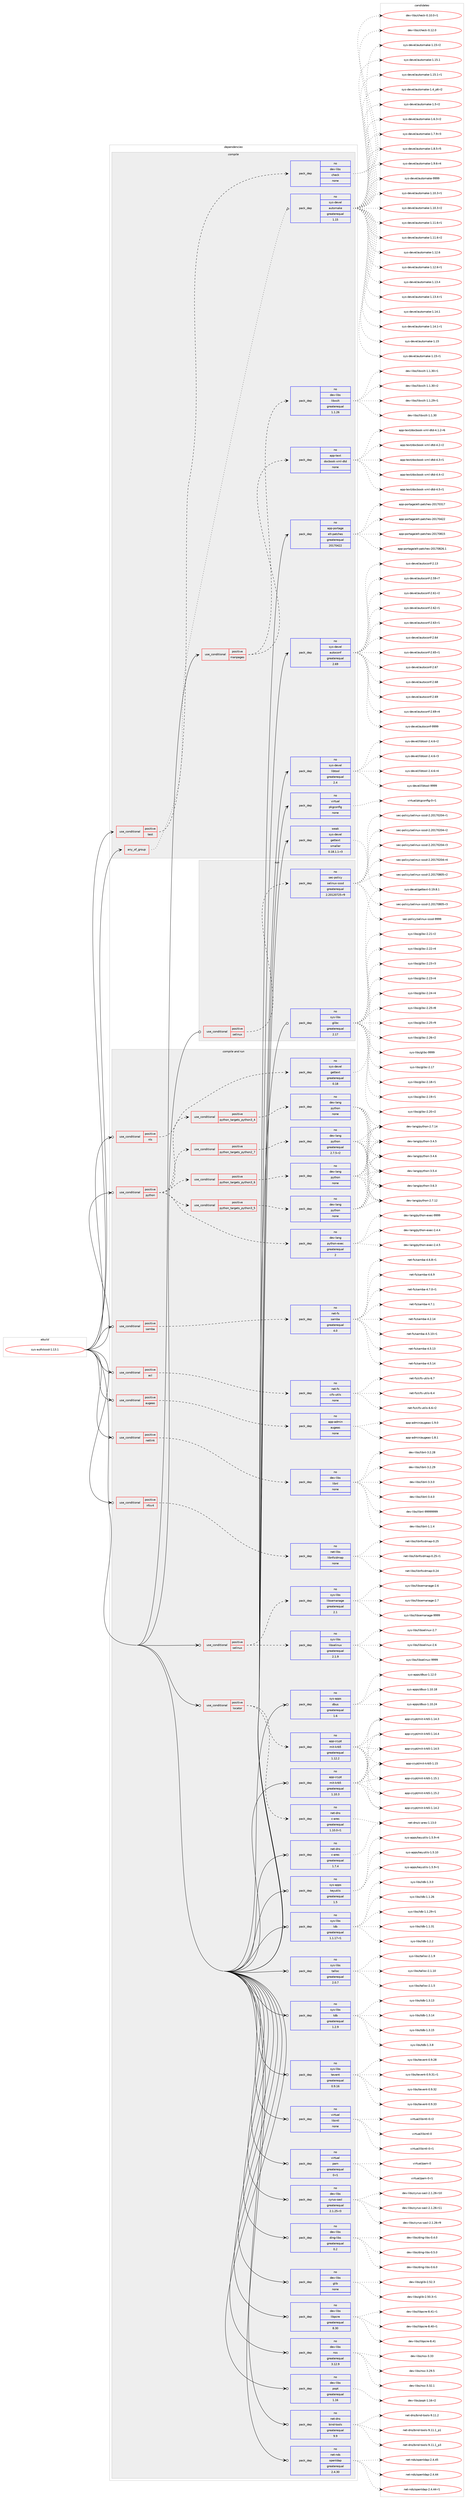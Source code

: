 digraph prolog {

# *************
# Graph options
# *************

newrank=true;
concentrate=true;
compound=true;
graph [rankdir=LR,fontname=Helvetica,fontsize=10,ranksep=1.5];#, ranksep=2.5, nodesep=0.2];
edge  [arrowhead=vee];
node  [fontname=Helvetica,fontsize=10];

# **********
# The ebuild
# **********

subgraph cluster_leftcol {
color=gray;
rank=same;
label=<<i>ebuild</i>>;
id [label="sys-auth/sssd-1.13.1", color=red, width=4, href="../sys-auth/sssd-1.13.1.svg"];
}

# ****************
# The dependencies
# ****************

subgraph cluster_midcol {
color=gray;
label=<<i>dependencies</i>>;
subgraph cluster_compile {
fillcolor="#eeeeee";
style=filled;
label=<<i>compile</i>>;
subgraph any8018 {
dependency475916 [label=<<TABLE BORDER="0" CELLBORDER="1" CELLSPACING="0" CELLPADDING="4"><TR><TD CELLPADDING="10">any_of_group</TD></TR></TABLE>>, shape=none, color=red];subgraph pack353010 {
dependency475917 [label=<<TABLE BORDER="0" CELLBORDER="1" CELLSPACING="0" CELLPADDING="4" WIDTH="220"><TR><TD ROWSPAN="6" CELLPADDING="30">pack_dep</TD></TR><TR><TD WIDTH="110">no</TD></TR><TR><TD>sys-devel</TD></TR><TR><TD>automake</TD></TR><TR><TD>greaterequal</TD></TR><TR><TD>1.15</TD></TR></TABLE>>, shape=none, color=blue];
}
dependency475916:e -> dependency475917:w [weight=20,style="dotted",arrowhead="oinv"];
}
id:e -> dependency475916:w [weight=20,style="solid",arrowhead="vee"];
subgraph cond114613 {
dependency475918 [label=<<TABLE BORDER="0" CELLBORDER="1" CELLSPACING="0" CELLPADDING="4"><TR><TD ROWSPAN="3" CELLPADDING="10">use_conditional</TD></TR><TR><TD>positive</TD></TR><TR><TD>manpages</TD></TR></TABLE>>, shape=none, color=red];
subgraph pack353011 {
dependency475919 [label=<<TABLE BORDER="0" CELLBORDER="1" CELLSPACING="0" CELLPADDING="4" WIDTH="220"><TR><TD ROWSPAN="6" CELLPADDING="30">pack_dep</TD></TR><TR><TD WIDTH="110">no</TD></TR><TR><TD>dev-libs</TD></TR><TR><TD>libxslt</TD></TR><TR><TD>greaterequal</TD></TR><TR><TD>1.1.26</TD></TR></TABLE>>, shape=none, color=blue];
}
dependency475918:e -> dependency475919:w [weight=20,style="dashed",arrowhead="vee"];
subgraph pack353012 {
dependency475920 [label=<<TABLE BORDER="0" CELLBORDER="1" CELLSPACING="0" CELLPADDING="4" WIDTH="220"><TR><TD ROWSPAN="6" CELLPADDING="30">pack_dep</TD></TR><TR><TD WIDTH="110">no</TD></TR><TR><TD>app-text</TD></TR><TR><TD>docbook-xml-dtd</TD></TR><TR><TD>none</TD></TR><TR><TD></TD></TR></TABLE>>, shape=none, color=blue];
}
dependency475918:e -> dependency475920:w [weight=20,style="dashed",arrowhead="vee"];
}
id:e -> dependency475918:w [weight=20,style="solid",arrowhead="vee"];
subgraph cond114614 {
dependency475921 [label=<<TABLE BORDER="0" CELLBORDER="1" CELLSPACING="0" CELLPADDING="4"><TR><TD ROWSPAN="3" CELLPADDING="10">use_conditional</TD></TR><TR><TD>positive</TD></TR><TR><TD>test</TD></TR></TABLE>>, shape=none, color=red];
subgraph pack353013 {
dependency475922 [label=<<TABLE BORDER="0" CELLBORDER="1" CELLSPACING="0" CELLPADDING="4" WIDTH="220"><TR><TD ROWSPAN="6" CELLPADDING="30">pack_dep</TD></TR><TR><TD WIDTH="110">no</TD></TR><TR><TD>dev-libs</TD></TR><TR><TD>check</TD></TR><TR><TD>none</TD></TR><TR><TD></TD></TR></TABLE>>, shape=none, color=blue];
}
dependency475921:e -> dependency475922:w [weight=20,style="dashed",arrowhead="vee"];
}
id:e -> dependency475921:w [weight=20,style="solid",arrowhead="vee"];
subgraph pack353014 {
dependency475923 [label=<<TABLE BORDER="0" CELLBORDER="1" CELLSPACING="0" CELLPADDING="4" WIDTH="220"><TR><TD ROWSPAN="6" CELLPADDING="30">pack_dep</TD></TR><TR><TD WIDTH="110">no</TD></TR><TR><TD>app-portage</TD></TR><TR><TD>elt-patches</TD></TR><TR><TD>greaterequal</TD></TR><TR><TD>20170422</TD></TR></TABLE>>, shape=none, color=blue];
}
id:e -> dependency475923:w [weight=20,style="solid",arrowhead="vee"];
subgraph pack353015 {
dependency475924 [label=<<TABLE BORDER="0" CELLBORDER="1" CELLSPACING="0" CELLPADDING="4" WIDTH="220"><TR><TD ROWSPAN="6" CELLPADDING="30">pack_dep</TD></TR><TR><TD WIDTH="110">no</TD></TR><TR><TD>sys-devel</TD></TR><TR><TD>autoconf</TD></TR><TR><TD>greaterequal</TD></TR><TR><TD>2.69</TD></TR></TABLE>>, shape=none, color=blue];
}
id:e -> dependency475924:w [weight=20,style="solid",arrowhead="vee"];
subgraph pack353016 {
dependency475925 [label=<<TABLE BORDER="0" CELLBORDER="1" CELLSPACING="0" CELLPADDING="4" WIDTH="220"><TR><TD ROWSPAN="6" CELLPADDING="30">pack_dep</TD></TR><TR><TD WIDTH="110">no</TD></TR><TR><TD>sys-devel</TD></TR><TR><TD>libtool</TD></TR><TR><TD>greaterequal</TD></TR><TR><TD>2.4</TD></TR></TABLE>>, shape=none, color=blue];
}
id:e -> dependency475925:w [weight=20,style="solid",arrowhead="vee"];
subgraph pack353017 {
dependency475926 [label=<<TABLE BORDER="0" CELLBORDER="1" CELLSPACING="0" CELLPADDING="4" WIDTH="220"><TR><TD ROWSPAN="6" CELLPADDING="30">pack_dep</TD></TR><TR><TD WIDTH="110">no</TD></TR><TR><TD>virtual</TD></TR><TR><TD>pkgconfig</TD></TR><TR><TD>none</TD></TR><TR><TD></TD></TR></TABLE>>, shape=none, color=blue];
}
id:e -> dependency475926:w [weight=20,style="solid",arrowhead="vee"];
subgraph pack353018 {
dependency475927 [label=<<TABLE BORDER="0" CELLBORDER="1" CELLSPACING="0" CELLPADDING="4" WIDTH="220"><TR><TD ROWSPAN="6" CELLPADDING="30">pack_dep</TD></TR><TR><TD WIDTH="110">weak</TD></TR><TR><TD>sys-devel</TD></TR><TR><TD>gettext</TD></TR><TR><TD>smaller</TD></TR><TR><TD>0.18.1.1-r3</TD></TR></TABLE>>, shape=none, color=blue];
}
id:e -> dependency475927:w [weight=20,style="solid",arrowhead="vee"];
}
subgraph cluster_compileandrun {
fillcolor="#eeeeee";
style=filled;
label=<<i>compile and run</i>>;
subgraph cond114615 {
dependency475928 [label=<<TABLE BORDER="0" CELLBORDER="1" CELLSPACING="0" CELLPADDING="4"><TR><TD ROWSPAN="3" CELLPADDING="10">use_conditional</TD></TR><TR><TD>positive</TD></TR><TR><TD>acl</TD></TR></TABLE>>, shape=none, color=red];
subgraph pack353019 {
dependency475929 [label=<<TABLE BORDER="0" CELLBORDER="1" CELLSPACING="0" CELLPADDING="4" WIDTH="220"><TR><TD ROWSPAN="6" CELLPADDING="30">pack_dep</TD></TR><TR><TD WIDTH="110">no</TD></TR><TR><TD>net-fs</TD></TR><TR><TD>cifs-utils</TD></TR><TR><TD>none</TD></TR><TR><TD></TD></TR></TABLE>>, shape=none, color=blue];
}
dependency475928:e -> dependency475929:w [weight=20,style="dashed",arrowhead="vee"];
}
id:e -> dependency475928:w [weight=20,style="solid",arrowhead="odotvee"];
subgraph cond114616 {
dependency475930 [label=<<TABLE BORDER="0" CELLBORDER="1" CELLSPACING="0" CELLPADDING="4"><TR><TD ROWSPAN="3" CELLPADDING="10">use_conditional</TD></TR><TR><TD>positive</TD></TR><TR><TD>augeas</TD></TR></TABLE>>, shape=none, color=red];
subgraph pack353020 {
dependency475931 [label=<<TABLE BORDER="0" CELLBORDER="1" CELLSPACING="0" CELLPADDING="4" WIDTH="220"><TR><TD ROWSPAN="6" CELLPADDING="30">pack_dep</TD></TR><TR><TD WIDTH="110">no</TD></TR><TR><TD>app-admin</TD></TR><TR><TD>augeas</TD></TR><TR><TD>none</TD></TR><TR><TD></TD></TR></TABLE>>, shape=none, color=blue];
}
dependency475930:e -> dependency475931:w [weight=20,style="dashed",arrowhead="vee"];
}
id:e -> dependency475930:w [weight=20,style="solid",arrowhead="odotvee"];
subgraph cond114617 {
dependency475932 [label=<<TABLE BORDER="0" CELLBORDER="1" CELLSPACING="0" CELLPADDING="4"><TR><TD ROWSPAN="3" CELLPADDING="10">use_conditional</TD></TR><TR><TD>positive</TD></TR><TR><TD>locator</TD></TR></TABLE>>, shape=none, color=red];
subgraph pack353021 {
dependency475933 [label=<<TABLE BORDER="0" CELLBORDER="1" CELLSPACING="0" CELLPADDING="4" WIDTH="220"><TR><TD ROWSPAN="6" CELLPADDING="30">pack_dep</TD></TR><TR><TD WIDTH="110">no</TD></TR><TR><TD>app-crypt</TD></TR><TR><TD>mit-krb5</TD></TR><TR><TD>greaterequal</TD></TR><TR><TD>1.12.2</TD></TR></TABLE>>, shape=none, color=blue];
}
dependency475932:e -> dependency475933:w [weight=20,style="dashed",arrowhead="vee"];
subgraph pack353022 {
dependency475934 [label=<<TABLE BORDER="0" CELLBORDER="1" CELLSPACING="0" CELLPADDING="4" WIDTH="220"><TR><TD ROWSPAN="6" CELLPADDING="30">pack_dep</TD></TR><TR><TD WIDTH="110">no</TD></TR><TR><TD>net-dns</TD></TR><TR><TD>c-ares</TD></TR><TR><TD>greaterequal</TD></TR><TR><TD>1.10.0-r1</TD></TR></TABLE>>, shape=none, color=blue];
}
dependency475932:e -> dependency475934:w [weight=20,style="dashed",arrowhead="vee"];
}
id:e -> dependency475932:w [weight=20,style="solid",arrowhead="odotvee"];
subgraph cond114618 {
dependency475935 [label=<<TABLE BORDER="0" CELLBORDER="1" CELLSPACING="0" CELLPADDING="4"><TR><TD ROWSPAN="3" CELLPADDING="10">use_conditional</TD></TR><TR><TD>positive</TD></TR><TR><TD>netlink</TD></TR></TABLE>>, shape=none, color=red];
subgraph pack353023 {
dependency475936 [label=<<TABLE BORDER="0" CELLBORDER="1" CELLSPACING="0" CELLPADDING="4" WIDTH="220"><TR><TD ROWSPAN="6" CELLPADDING="30">pack_dep</TD></TR><TR><TD WIDTH="110">no</TD></TR><TR><TD>dev-libs</TD></TR><TR><TD>libnl</TD></TR><TR><TD>none</TD></TR><TR><TD></TD></TR></TABLE>>, shape=none, color=blue];
}
dependency475935:e -> dependency475936:w [weight=20,style="dashed",arrowhead="vee"];
}
id:e -> dependency475935:w [weight=20,style="solid",arrowhead="odotvee"];
subgraph cond114619 {
dependency475937 [label=<<TABLE BORDER="0" CELLBORDER="1" CELLSPACING="0" CELLPADDING="4"><TR><TD ROWSPAN="3" CELLPADDING="10">use_conditional</TD></TR><TR><TD>positive</TD></TR><TR><TD>nfsv4</TD></TR></TABLE>>, shape=none, color=red];
subgraph pack353024 {
dependency475938 [label=<<TABLE BORDER="0" CELLBORDER="1" CELLSPACING="0" CELLPADDING="4" WIDTH="220"><TR><TD ROWSPAN="6" CELLPADDING="30">pack_dep</TD></TR><TR><TD WIDTH="110">no</TD></TR><TR><TD>net-libs</TD></TR><TR><TD>libnfsidmap</TD></TR><TR><TD>none</TD></TR><TR><TD></TD></TR></TABLE>>, shape=none, color=blue];
}
dependency475937:e -> dependency475938:w [weight=20,style="dashed",arrowhead="vee"];
}
id:e -> dependency475937:w [weight=20,style="solid",arrowhead="odotvee"];
subgraph cond114620 {
dependency475939 [label=<<TABLE BORDER="0" CELLBORDER="1" CELLSPACING="0" CELLPADDING="4"><TR><TD ROWSPAN="3" CELLPADDING="10">use_conditional</TD></TR><TR><TD>positive</TD></TR><TR><TD>nls</TD></TR></TABLE>>, shape=none, color=red];
subgraph pack353025 {
dependency475940 [label=<<TABLE BORDER="0" CELLBORDER="1" CELLSPACING="0" CELLPADDING="4" WIDTH="220"><TR><TD ROWSPAN="6" CELLPADDING="30">pack_dep</TD></TR><TR><TD WIDTH="110">no</TD></TR><TR><TD>sys-devel</TD></TR><TR><TD>gettext</TD></TR><TR><TD>greaterequal</TD></TR><TR><TD>0.18</TD></TR></TABLE>>, shape=none, color=blue];
}
dependency475939:e -> dependency475940:w [weight=20,style="dashed",arrowhead="vee"];
}
id:e -> dependency475939:w [weight=20,style="solid",arrowhead="odotvee"];
subgraph cond114621 {
dependency475941 [label=<<TABLE BORDER="0" CELLBORDER="1" CELLSPACING="0" CELLPADDING="4"><TR><TD ROWSPAN="3" CELLPADDING="10">use_conditional</TD></TR><TR><TD>positive</TD></TR><TR><TD>python</TD></TR></TABLE>>, shape=none, color=red];
subgraph cond114622 {
dependency475942 [label=<<TABLE BORDER="0" CELLBORDER="1" CELLSPACING="0" CELLPADDING="4"><TR><TD ROWSPAN="3" CELLPADDING="10">use_conditional</TD></TR><TR><TD>positive</TD></TR><TR><TD>python_targets_python2_7</TD></TR></TABLE>>, shape=none, color=red];
subgraph pack353026 {
dependency475943 [label=<<TABLE BORDER="0" CELLBORDER="1" CELLSPACING="0" CELLPADDING="4" WIDTH="220"><TR><TD ROWSPAN="6" CELLPADDING="30">pack_dep</TD></TR><TR><TD WIDTH="110">no</TD></TR><TR><TD>dev-lang</TD></TR><TR><TD>python</TD></TR><TR><TD>greaterequal</TD></TR><TR><TD>2.7.5-r2</TD></TR></TABLE>>, shape=none, color=blue];
}
dependency475942:e -> dependency475943:w [weight=20,style="dashed",arrowhead="vee"];
}
dependency475941:e -> dependency475942:w [weight=20,style="dashed",arrowhead="vee"];
subgraph cond114623 {
dependency475944 [label=<<TABLE BORDER="0" CELLBORDER="1" CELLSPACING="0" CELLPADDING="4"><TR><TD ROWSPAN="3" CELLPADDING="10">use_conditional</TD></TR><TR><TD>positive</TD></TR><TR><TD>python_targets_python3_4</TD></TR></TABLE>>, shape=none, color=red];
subgraph pack353027 {
dependency475945 [label=<<TABLE BORDER="0" CELLBORDER="1" CELLSPACING="0" CELLPADDING="4" WIDTH="220"><TR><TD ROWSPAN="6" CELLPADDING="30">pack_dep</TD></TR><TR><TD WIDTH="110">no</TD></TR><TR><TD>dev-lang</TD></TR><TR><TD>python</TD></TR><TR><TD>none</TD></TR><TR><TD></TD></TR></TABLE>>, shape=none, color=blue];
}
dependency475944:e -> dependency475945:w [weight=20,style="dashed",arrowhead="vee"];
}
dependency475941:e -> dependency475944:w [weight=20,style="dashed",arrowhead="vee"];
subgraph cond114624 {
dependency475946 [label=<<TABLE BORDER="0" CELLBORDER="1" CELLSPACING="0" CELLPADDING="4"><TR><TD ROWSPAN="3" CELLPADDING="10">use_conditional</TD></TR><TR><TD>positive</TD></TR><TR><TD>python_targets_python3_5</TD></TR></TABLE>>, shape=none, color=red];
subgraph pack353028 {
dependency475947 [label=<<TABLE BORDER="0" CELLBORDER="1" CELLSPACING="0" CELLPADDING="4" WIDTH="220"><TR><TD ROWSPAN="6" CELLPADDING="30">pack_dep</TD></TR><TR><TD WIDTH="110">no</TD></TR><TR><TD>dev-lang</TD></TR><TR><TD>python</TD></TR><TR><TD>none</TD></TR><TR><TD></TD></TR></TABLE>>, shape=none, color=blue];
}
dependency475946:e -> dependency475947:w [weight=20,style="dashed",arrowhead="vee"];
}
dependency475941:e -> dependency475946:w [weight=20,style="dashed",arrowhead="vee"];
subgraph cond114625 {
dependency475948 [label=<<TABLE BORDER="0" CELLBORDER="1" CELLSPACING="0" CELLPADDING="4"><TR><TD ROWSPAN="3" CELLPADDING="10">use_conditional</TD></TR><TR><TD>positive</TD></TR><TR><TD>python_targets_python3_6</TD></TR></TABLE>>, shape=none, color=red];
subgraph pack353029 {
dependency475949 [label=<<TABLE BORDER="0" CELLBORDER="1" CELLSPACING="0" CELLPADDING="4" WIDTH="220"><TR><TD ROWSPAN="6" CELLPADDING="30">pack_dep</TD></TR><TR><TD WIDTH="110">no</TD></TR><TR><TD>dev-lang</TD></TR><TR><TD>python</TD></TR><TR><TD>none</TD></TR><TR><TD></TD></TR></TABLE>>, shape=none, color=blue];
}
dependency475948:e -> dependency475949:w [weight=20,style="dashed",arrowhead="vee"];
}
dependency475941:e -> dependency475948:w [weight=20,style="dashed",arrowhead="vee"];
subgraph pack353030 {
dependency475950 [label=<<TABLE BORDER="0" CELLBORDER="1" CELLSPACING="0" CELLPADDING="4" WIDTH="220"><TR><TD ROWSPAN="6" CELLPADDING="30">pack_dep</TD></TR><TR><TD WIDTH="110">no</TD></TR><TR><TD>dev-lang</TD></TR><TR><TD>python-exec</TD></TR><TR><TD>greaterequal</TD></TR><TR><TD>2</TD></TR></TABLE>>, shape=none, color=blue];
}
dependency475941:e -> dependency475950:w [weight=20,style="dashed",arrowhead="vee"];
}
id:e -> dependency475941:w [weight=20,style="solid",arrowhead="odotvee"];
subgraph cond114626 {
dependency475951 [label=<<TABLE BORDER="0" CELLBORDER="1" CELLSPACING="0" CELLPADDING="4"><TR><TD ROWSPAN="3" CELLPADDING="10">use_conditional</TD></TR><TR><TD>positive</TD></TR><TR><TD>samba</TD></TR></TABLE>>, shape=none, color=red];
subgraph pack353031 {
dependency475952 [label=<<TABLE BORDER="0" CELLBORDER="1" CELLSPACING="0" CELLPADDING="4" WIDTH="220"><TR><TD ROWSPAN="6" CELLPADDING="30">pack_dep</TD></TR><TR><TD WIDTH="110">no</TD></TR><TR><TD>net-fs</TD></TR><TR><TD>samba</TD></TR><TR><TD>greaterequal</TD></TR><TR><TD>4.0</TD></TR></TABLE>>, shape=none, color=blue];
}
dependency475951:e -> dependency475952:w [weight=20,style="dashed",arrowhead="vee"];
}
id:e -> dependency475951:w [weight=20,style="solid",arrowhead="odotvee"];
subgraph cond114627 {
dependency475953 [label=<<TABLE BORDER="0" CELLBORDER="1" CELLSPACING="0" CELLPADDING="4"><TR><TD ROWSPAN="3" CELLPADDING="10">use_conditional</TD></TR><TR><TD>positive</TD></TR><TR><TD>selinux</TD></TR></TABLE>>, shape=none, color=red];
subgraph pack353032 {
dependency475954 [label=<<TABLE BORDER="0" CELLBORDER="1" CELLSPACING="0" CELLPADDING="4" WIDTH="220"><TR><TD ROWSPAN="6" CELLPADDING="30">pack_dep</TD></TR><TR><TD WIDTH="110">no</TD></TR><TR><TD>sys-libs</TD></TR><TR><TD>libselinux</TD></TR><TR><TD>greaterequal</TD></TR><TR><TD>2.1.9</TD></TR></TABLE>>, shape=none, color=blue];
}
dependency475953:e -> dependency475954:w [weight=20,style="dashed",arrowhead="vee"];
subgraph pack353033 {
dependency475955 [label=<<TABLE BORDER="0" CELLBORDER="1" CELLSPACING="0" CELLPADDING="4" WIDTH="220"><TR><TD ROWSPAN="6" CELLPADDING="30">pack_dep</TD></TR><TR><TD WIDTH="110">no</TD></TR><TR><TD>sys-libs</TD></TR><TR><TD>libsemanage</TD></TR><TR><TD>greaterequal</TD></TR><TR><TD>2.1</TD></TR></TABLE>>, shape=none, color=blue];
}
dependency475953:e -> dependency475955:w [weight=20,style="dashed",arrowhead="vee"];
}
id:e -> dependency475953:w [weight=20,style="solid",arrowhead="odotvee"];
subgraph pack353034 {
dependency475956 [label=<<TABLE BORDER="0" CELLBORDER="1" CELLSPACING="0" CELLPADDING="4" WIDTH="220"><TR><TD ROWSPAN="6" CELLPADDING="30">pack_dep</TD></TR><TR><TD WIDTH="110">no</TD></TR><TR><TD>app-crypt</TD></TR><TR><TD>mit-krb5</TD></TR><TR><TD>greaterequal</TD></TR><TR><TD>1.10.3</TD></TR></TABLE>>, shape=none, color=blue];
}
id:e -> dependency475956:w [weight=20,style="solid",arrowhead="odotvee"];
subgraph pack353035 {
dependency475957 [label=<<TABLE BORDER="0" CELLBORDER="1" CELLSPACING="0" CELLPADDING="4" WIDTH="220"><TR><TD ROWSPAN="6" CELLPADDING="30">pack_dep</TD></TR><TR><TD WIDTH="110">no</TD></TR><TR><TD>dev-libs</TD></TR><TR><TD>cyrus-sasl</TD></TR><TR><TD>greaterequal</TD></TR><TR><TD>2.1.25-r3</TD></TR></TABLE>>, shape=none, color=blue];
}
id:e -> dependency475957:w [weight=20,style="solid",arrowhead="odotvee"];
subgraph pack353036 {
dependency475958 [label=<<TABLE BORDER="0" CELLBORDER="1" CELLSPACING="0" CELLPADDING="4" WIDTH="220"><TR><TD ROWSPAN="6" CELLPADDING="30">pack_dep</TD></TR><TR><TD WIDTH="110">no</TD></TR><TR><TD>dev-libs</TD></TR><TR><TD>ding-libs</TD></TR><TR><TD>greaterequal</TD></TR><TR><TD>0.2</TD></TR></TABLE>>, shape=none, color=blue];
}
id:e -> dependency475958:w [weight=20,style="solid",arrowhead="odotvee"];
subgraph pack353037 {
dependency475959 [label=<<TABLE BORDER="0" CELLBORDER="1" CELLSPACING="0" CELLPADDING="4" WIDTH="220"><TR><TD ROWSPAN="6" CELLPADDING="30">pack_dep</TD></TR><TR><TD WIDTH="110">no</TD></TR><TR><TD>dev-libs</TD></TR><TR><TD>glib</TD></TR><TR><TD>none</TD></TR><TR><TD></TD></TR></TABLE>>, shape=none, color=blue];
}
id:e -> dependency475959:w [weight=20,style="solid",arrowhead="odotvee"];
subgraph pack353038 {
dependency475960 [label=<<TABLE BORDER="0" CELLBORDER="1" CELLSPACING="0" CELLPADDING="4" WIDTH="220"><TR><TD ROWSPAN="6" CELLPADDING="30">pack_dep</TD></TR><TR><TD WIDTH="110">no</TD></TR><TR><TD>dev-libs</TD></TR><TR><TD>libpcre</TD></TR><TR><TD>greaterequal</TD></TR><TR><TD>8.30</TD></TR></TABLE>>, shape=none, color=blue];
}
id:e -> dependency475960:w [weight=20,style="solid",arrowhead="odotvee"];
subgraph pack353039 {
dependency475961 [label=<<TABLE BORDER="0" CELLBORDER="1" CELLSPACING="0" CELLPADDING="4" WIDTH="220"><TR><TD ROWSPAN="6" CELLPADDING="30">pack_dep</TD></TR><TR><TD WIDTH="110">no</TD></TR><TR><TD>dev-libs</TD></TR><TR><TD>nss</TD></TR><TR><TD>greaterequal</TD></TR><TR><TD>3.12.9</TD></TR></TABLE>>, shape=none, color=blue];
}
id:e -> dependency475961:w [weight=20,style="solid",arrowhead="odotvee"];
subgraph pack353040 {
dependency475962 [label=<<TABLE BORDER="0" CELLBORDER="1" CELLSPACING="0" CELLPADDING="4" WIDTH="220"><TR><TD ROWSPAN="6" CELLPADDING="30">pack_dep</TD></TR><TR><TD WIDTH="110">no</TD></TR><TR><TD>dev-libs</TD></TR><TR><TD>popt</TD></TR><TR><TD>greaterequal</TD></TR><TR><TD>1.16</TD></TR></TABLE>>, shape=none, color=blue];
}
id:e -> dependency475962:w [weight=20,style="solid",arrowhead="odotvee"];
subgraph pack353041 {
dependency475963 [label=<<TABLE BORDER="0" CELLBORDER="1" CELLSPACING="0" CELLPADDING="4" WIDTH="220"><TR><TD ROWSPAN="6" CELLPADDING="30">pack_dep</TD></TR><TR><TD WIDTH="110">no</TD></TR><TR><TD>net-dns</TD></TR><TR><TD>bind-tools</TD></TR><TR><TD>greaterequal</TD></TR><TR><TD>9.9</TD></TR></TABLE>>, shape=none, color=blue];
}
id:e -> dependency475963:w [weight=20,style="solid",arrowhead="odotvee"];
subgraph pack353042 {
dependency475964 [label=<<TABLE BORDER="0" CELLBORDER="1" CELLSPACING="0" CELLPADDING="4" WIDTH="220"><TR><TD ROWSPAN="6" CELLPADDING="30">pack_dep</TD></TR><TR><TD WIDTH="110">no</TD></TR><TR><TD>net-dns</TD></TR><TR><TD>c-ares</TD></TR><TR><TD>greaterequal</TD></TR><TR><TD>1.7.4</TD></TR></TABLE>>, shape=none, color=blue];
}
id:e -> dependency475964:w [weight=20,style="solid",arrowhead="odotvee"];
subgraph pack353043 {
dependency475965 [label=<<TABLE BORDER="0" CELLBORDER="1" CELLSPACING="0" CELLPADDING="4" WIDTH="220"><TR><TD ROWSPAN="6" CELLPADDING="30">pack_dep</TD></TR><TR><TD WIDTH="110">no</TD></TR><TR><TD>net-nds</TD></TR><TR><TD>openldap</TD></TR><TR><TD>greaterequal</TD></TR><TR><TD>2.4.30</TD></TR></TABLE>>, shape=none, color=blue];
}
id:e -> dependency475965:w [weight=20,style="solid",arrowhead="odotvee"];
subgraph pack353044 {
dependency475966 [label=<<TABLE BORDER="0" CELLBORDER="1" CELLSPACING="0" CELLPADDING="4" WIDTH="220"><TR><TD ROWSPAN="6" CELLPADDING="30">pack_dep</TD></TR><TR><TD WIDTH="110">no</TD></TR><TR><TD>sys-apps</TD></TR><TR><TD>dbus</TD></TR><TR><TD>greaterequal</TD></TR><TR><TD>1.6</TD></TR></TABLE>>, shape=none, color=blue];
}
id:e -> dependency475966:w [weight=20,style="solid",arrowhead="odotvee"];
subgraph pack353045 {
dependency475967 [label=<<TABLE BORDER="0" CELLBORDER="1" CELLSPACING="0" CELLPADDING="4" WIDTH="220"><TR><TD ROWSPAN="6" CELLPADDING="30">pack_dep</TD></TR><TR><TD WIDTH="110">no</TD></TR><TR><TD>sys-apps</TD></TR><TR><TD>keyutils</TD></TR><TR><TD>greaterequal</TD></TR><TR><TD>1.5</TD></TR></TABLE>>, shape=none, color=blue];
}
id:e -> dependency475967:w [weight=20,style="solid",arrowhead="odotvee"];
subgraph pack353046 {
dependency475968 [label=<<TABLE BORDER="0" CELLBORDER="1" CELLSPACING="0" CELLPADDING="4" WIDTH="220"><TR><TD ROWSPAN="6" CELLPADDING="30">pack_dep</TD></TR><TR><TD WIDTH="110">no</TD></TR><TR><TD>sys-libs</TD></TR><TR><TD>ldb</TD></TR><TR><TD>greaterequal</TD></TR><TR><TD>1.1.17-r1</TD></TR></TABLE>>, shape=none, color=blue];
}
id:e -> dependency475968:w [weight=20,style="solid",arrowhead="odotvee"];
subgraph pack353047 {
dependency475969 [label=<<TABLE BORDER="0" CELLBORDER="1" CELLSPACING="0" CELLPADDING="4" WIDTH="220"><TR><TD ROWSPAN="6" CELLPADDING="30">pack_dep</TD></TR><TR><TD WIDTH="110">no</TD></TR><TR><TD>sys-libs</TD></TR><TR><TD>talloc</TD></TR><TR><TD>greaterequal</TD></TR><TR><TD>2.0.7</TD></TR></TABLE>>, shape=none, color=blue];
}
id:e -> dependency475969:w [weight=20,style="solid",arrowhead="odotvee"];
subgraph pack353048 {
dependency475970 [label=<<TABLE BORDER="0" CELLBORDER="1" CELLSPACING="0" CELLPADDING="4" WIDTH="220"><TR><TD ROWSPAN="6" CELLPADDING="30">pack_dep</TD></TR><TR><TD WIDTH="110">no</TD></TR><TR><TD>sys-libs</TD></TR><TR><TD>tdb</TD></TR><TR><TD>greaterequal</TD></TR><TR><TD>1.2.9</TD></TR></TABLE>>, shape=none, color=blue];
}
id:e -> dependency475970:w [weight=20,style="solid",arrowhead="odotvee"];
subgraph pack353049 {
dependency475971 [label=<<TABLE BORDER="0" CELLBORDER="1" CELLSPACING="0" CELLPADDING="4" WIDTH="220"><TR><TD ROWSPAN="6" CELLPADDING="30">pack_dep</TD></TR><TR><TD WIDTH="110">no</TD></TR><TR><TD>sys-libs</TD></TR><TR><TD>tevent</TD></TR><TR><TD>greaterequal</TD></TR><TR><TD>0.9.16</TD></TR></TABLE>>, shape=none, color=blue];
}
id:e -> dependency475971:w [weight=20,style="solid",arrowhead="odotvee"];
subgraph pack353050 {
dependency475972 [label=<<TABLE BORDER="0" CELLBORDER="1" CELLSPACING="0" CELLPADDING="4" WIDTH="220"><TR><TD ROWSPAN="6" CELLPADDING="30">pack_dep</TD></TR><TR><TD WIDTH="110">no</TD></TR><TR><TD>virtual</TD></TR><TR><TD>libintl</TD></TR><TR><TD>none</TD></TR><TR><TD></TD></TR></TABLE>>, shape=none, color=blue];
}
id:e -> dependency475972:w [weight=20,style="solid",arrowhead="odotvee"];
subgraph pack353051 {
dependency475973 [label=<<TABLE BORDER="0" CELLBORDER="1" CELLSPACING="0" CELLPADDING="4" WIDTH="220"><TR><TD ROWSPAN="6" CELLPADDING="30">pack_dep</TD></TR><TR><TD WIDTH="110">no</TD></TR><TR><TD>virtual</TD></TR><TR><TD>pam</TD></TR><TR><TD>greaterequal</TD></TR><TR><TD>0-r1</TD></TR></TABLE>>, shape=none, color=blue];
}
id:e -> dependency475973:w [weight=20,style="solid",arrowhead="odotvee"];
}
subgraph cluster_run {
fillcolor="#eeeeee";
style=filled;
label=<<i>run</i>>;
subgraph cond114628 {
dependency475974 [label=<<TABLE BORDER="0" CELLBORDER="1" CELLSPACING="0" CELLPADDING="4"><TR><TD ROWSPAN="3" CELLPADDING="10">use_conditional</TD></TR><TR><TD>positive</TD></TR><TR><TD>selinux</TD></TR></TABLE>>, shape=none, color=red];
subgraph pack353052 {
dependency475975 [label=<<TABLE BORDER="0" CELLBORDER="1" CELLSPACING="0" CELLPADDING="4" WIDTH="220"><TR><TD ROWSPAN="6" CELLPADDING="30">pack_dep</TD></TR><TR><TD WIDTH="110">no</TD></TR><TR><TD>sec-policy</TD></TR><TR><TD>selinux-sssd</TD></TR><TR><TD>greaterequal</TD></TR><TR><TD>2.20120725-r9</TD></TR></TABLE>>, shape=none, color=blue];
}
dependency475974:e -> dependency475975:w [weight=20,style="dashed",arrowhead="vee"];
}
id:e -> dependency475974:w [weight=20,style="solid",arrowhead="odot"];
subgraph pack353053 {
dependency475976 [label=<<TABLE BORDER="0" CELLBORDER="1" CELLSPACING="0" CELLPADDING="4" WIDTH="220"><TR><TD ROWSPAN="6" CELLPADDING="30">pack_dep</TD></TR><TR><TD WIDTH="110">no</TD></TR><TR><TD>sys-libs</TD></TR><TR><TD>glibc</TD></TR><TR><TD>greaterequal</TD></TR><TR><TD>2.17</TD></TR></TABLE>>, shape=none, color=blue];
}
id:e -> dependency475976:w [weight=20,style="solid",arrowhead="odot"];
}
}

# **************
# The candidates
# **************

subgraph cluster_choices {
rank=same;
color=gray;
label=<<i>candidates</i>>;

subgraph choice353010 {
color=black;
nodesep=1;
choice11512111545100101118101108479711711611110997107101454946494846514511449 [label="sys-devel/automake-1.10.3-r1", color=red, width=4,href="../sys-devel/automake-1.10.3-r1.svg"];
choice11512111545100101118101108479711711611110997107101454946494846514511450 [label="sys-devel/automake-1.10.3-r2", color=red, width=4,href="../sys-devel/automake-1.10.3-r2.svg"];
choice11512111545100101118101108479711711611110997107101454946494946544511449 [label="sys-devel/automake-1.11.6-r1", color=red, width=4,href="../sys-devel/automake-1.11.6-r1.svg"];
choice11512111545100101118101108479711711611110997107101454946494946544511450 [label="sys-devel/automake-1.11.6-r2", color=red, width=4,href="../sys-devel/automake-1.11.6-r2.svg"];
choice1151211154510010111810110847971171161111099710710145494649504654 [label="sys-devel/automake-1.12.6", color=red, width=4,href="../sys-devel/automake-1.12.6.svg"];
choice11512111545100101118101108479711711611110997107101454946495046544511449 [label="sys-devel/automake-1.12.6-r1", color=red, width=4,href="../sys-devel/automake-1.12.6-r1.svg"];
choice1151211154510010111810110847971171161111099710710145494649514652 [label="sys-devel/automake-1.13.4", color=red, width=4,href="../sys-devel/automake-1.13.4.svg"];
choice11512111545100101118101108479711711611110997107101454946495146524511449 [label="sys-devel/automake-1.13.4-r1", color=red, width=4,href="../sys-devel/automake-1.13.4-r1.svg"];
choice1151211154510010111810110847971171161111099710710145494649524649 [label="sys-devel/automake-1.14.1", color=red, width=4,href="../sys-devel/automake-1.14.1.svg"];
choice11512111545100101118101108479711711611110997107101454946495246494511449 [label="sys-devel/automake-1.14.1-r1", color=red, width=4,href="../sys-devel/automake-1.14.1-r1.svg"];
choice115121115451001011181011084797117116111109971071014549464953 [label="sys-devel/automake-1.15", color=red, width=4,href="../sys-devel/automake-1.15.svg"];
choice1151211154510010111810110847971171161111099710710145494649534511449 [label="sys-devel/automake-1.15-r1", color=red, width=4,href="../sys-devel/automake-1.15-r1.svg"];
choice1151211154510010111810110847971171161111099710710145494649534511450 [label="sys-devel/automake-1.15-r2", color=red, width=4,href="../sys-devel/automake-1.15-r2.svg"];
choice1151211154510010111810110847971171161111099710710145494649534649 [label="sys-devel/automake-1.15.1", color=red, width=4,href="../sys-devel/automake-1.15.1.svg"];
choice11512111545100101118101108479711711611110997107101454946495346494511449 [label="sys-devel/automake-1.15.1-r1", color=red, width=4,href="../sys-devel/automake-1.15.1-r1.svg"];
choice115121115451001011181011084797117116111109971071014549465295112544511450 [label="sys-devel/automake-1.4_p6-r2", color=red, width=4,href="../sys-devel/automake-1.4_p6-r2.svg"];
choice11512111545100101118101108479711711611110997107101454946534511450 [label="sys-devel/automake-1.5-r2", color=red, width=4,href="../sys-devel/automake-1.5-r2.svg"];
choice115121115451001011181011084797117116111109971071014549465446514511450 [label="sys-devel/automake-1.6.3-r2", color=red, width=4,href="../sys-devel/automake-1.6.3-r2.svg"];
choice115121115451001011181011084797117116111109971071014549465546574511451 [label="sys-devel/automake-1.7.9-r3", color=red, width=4,href="../sys-devel/automake-1.7.9-r3.svg"];
choice115121115451001011181011084797117116111109971071014549465646534511453 [label="sys-devel/automake-1.8.5-r5", color=red, width=4,href="../sys-devel/automake-1.8.5-r5.svg"];
choice115121115451001011181011084797117116111109971071014549465746544511452 [label="sys-devel/automake-1.9.6-r4", color=red, width=4,href="../sys-devel/automake-1.9.6-r4.svg"];
choice115121115451001011181011084797117116111109971071014557575757 [label="sys-devel/automake-9999", color=red, width=4,href="../sys-devel/automake-9999.svg"];
dependency475917:e -> choice11512111545100101118101108479711711611110997107101454946494846514511449:w [style=dotted,weight="100"];
dependency475917:e -> choice11512111545100101118101108479711711611110997107101454946494846514511450:w [style=dotted,weight="100"];
dependency475917:e -> choice11512111545100101118101108479711711611110997107101454946494946544511449:w [style=dotted,weight="100"];
dependency475917:e -> choice11512111545100101118101108479711711611110997107101454946494946544511450:w [style=dotted,weight="100"];
dependency475917:e -> choice1151211154510010111810110847971171161111099710710145494649504654:w [style=dotted,weight="100"];
dependency475917:e -> choice11512111545100101118101108479711711611110997107101454946495046544511449:w [style=dotted,weight="100"];
dependency475917:e -> choice1151211154510010111810110847971171161111099710710145494649514652:w [style=dotted,weight="100"];
dependency475917:e -> choice11512111545100101118101108479711711611110997107101454946495146524511449:w [style=dotted,weight="100"];
dependency475917:e -> choice1151211154510010111810110847971171161111099710710145494649524649:w [style=dotted,weight="100"];
dependency475917:e -> choice11512111545100101118101108479711711611110997107101454946495246494511449:w [style=dotted,weight="100"];
dependency475917:e -> choice115121115451001011181011084797117116111109971071014549464953:w [style=dotted,weight="100"];
dependency475917:e -> choice1151211154510010111810110847971171161111099710710145494649534511449:w [style=dotted,weight="100"];
dependency475917:e -> choice1151211154510010111810110847971171161111099710710145494649534511450:w [style=dotted,weight="100"];
dependency475917:e -> choice1151211154510010111810110847971171161111099710710145494649534649:w [style=dotted,weight="100"];
dependency475917:e -> choice11512111545100101118101108479711711611110997107101454946495346494511449:w [style=dotted,weight="100"];
dependency475917:e -> choice115121115451001011181011084797117116111109971071014549465295112544511450:w [style=dotted,weight="100"];
dependency475917:e -> choice11512111545100101118101108479711711611110997107101454946534511450:w [style=dotted,weight="100"];
dependency475917:e -> choice115121115451001011181011084797117116111109971071014549465446514511450:w [style=dotted,weight="100"];
dependency475917:e -> choice115121115451001011181011084797117116111109971071014549465546574511451:w [style=dotted,weight="100"];
dependency475917:e -> choice115121115451001011181011084797117116111109971071014549465646534511453:w [style=dotted,weight="100"];
dependency475917:e -> choice115121115451001011181011084797117116111109971071014549465746544511452:w [style=dotted,weight="100"];
dependency475917:e -> choice115121115451001011181011084797117116111109971071014557575757:w [style=dotted,weight="100"];
}
subgraph choice353011 {
color=black;
nodesep=1;
choice10010111845108105981154710810598120115108116454946494650574511449 [label="dev-libs/libxslt-1.1.29-r1", color=red, width=4,href="../dev-libs/libxslt-1.1.29-r1.svg"];
choice1001011184510810598115471081059812011510811645494649465148 [label="dev-libs/libxslt-1.1.30", color=red, width=4,href="../dev-libs/libxslt-1.1.30.svg"];
choice10010111845108105981154710810598120115108116454946494651484511449 [label="dev-libs/libxslt-1.1.30-r1", color=red, width=4,href="../dev-libs/libxslt-1.1.30-r1.svg"];
choice10010111845108105981154710810598120115108116454946494651484511450 [label="dev-libs/libxslt-1.1.30-r2", color=red, width=4,href="../dev-libs/libxslt-1.1.30-r2.svg"];
dependency475919:e -> choice10010111845108105981154710810598120115108116454946494650574511449:w [style=dotted,weight="100"];
dependency475919:e -> choice1001011184510810598115471081059812011510811645494649465148:w [style=dotted,weight="100"];
dependency475919:e -> choice10010111845108105981154710810598120115108116454946494651484511449:w [style=dotted,weight="100"];
dependency475919:e -> choice10010111845108105981154710810598120115108116454946494651484511450:w [style=dotted,weight="100"];
}
subgraph choice353012 {
color=black;
nodesep=1;
choice971121124511610112011647100111999811111110745120109108451001161004552464946504511454 [label="app-text/docbook-xml-dtd-4.1.2-r6", color=red, width=4,href="../app-text/docbook-xml-dtd-4.1.2-r6.svg"];
choice97112112451161011201164710011199981111111074512010910845100116100455246504511450 [label="app-text/docbook-xml-dtd-4.2-r2", color=red, width=4,href="../app-text/docbook-xml-dtd-4.2-r2.svg"];
choice97112112451161011201164710011199981111111074512010910845100116100455246514511449 [label="app-text/docbook-xml-dtd-4.3-r1", color=red, width=4,href="../app-text/docbook-xml-dtd-4.3-r1.svg"];
choice97112112451161011201164710011199981111111074512010910845100116100455246524511450 [label="app-text/docbook-xml-dtd-4.4-r2", color=red, width=4,href="../app-text/docbook-xml-dtd-4.4-r2.svg"];
choice97112112451161011201164710011199981111111074512010910845100116100455246534511449 [label="app-text/docbook-xml-dtd-4.5-r1", color=red, width=4,href="../app-text/docbook-xml-dtd-4.5-r1.svg"];
dependency475920:e -> choice971121124511610112011647100111999811111110745120109108451001161004552464946504511454:w [style=dotted,weight="100"];
dependency475920:e -> choice97112112451161011201164710011199981111111074512010910845100116100455246504511450:w [style=dotted,weight="100"];
dependency475920:e -> choice97112112451161011201164710011199981111111074512010910845100116100455246514511449:w [style=dotted,weight="100"];
dependency475920:e -> choice97112112451161011201164710011199981111111074512010910845100116100455246524511450:w [style=dotted,weight="100"];
dependency475920:e -> choice97112112451161011201164710011199981111111074512010910845100116100455246534511449:w [style=dotted,weight="100"];
}
subgraph choice353013 {
color=black;
nodesep=1;
choice1001011184510810598115479910410199107454846494846484511449 [label="dev-libs/check-0.10.0-r1", color=red, width=4,href="../dev-libs/check-0.10.0-r1.svg"];
choice100101118451081059811547991041019910745484649504648 [label="dev-libs/check-0.12.0", color=red, width=4,href="../dev-libs/check-0.12.0.svg"];
dependency475922:e -> choice1001011184510810598115479910410199107454846494846484511449:w [style=dotted,weight="100"];
dependency475922:e -> choice100101118451081059811547991041019910745484649504648:w [style=dotted,weight="100"];
}
subgraph choice353014 {
color=black;
nodesep=1;
choice97112112451121111141169710310147101108116451129711699104101115455048495548514955 [label="app-portage/elt-patches-20170317", color=red, width=4,href="../app-portage/elt-patches-20170317.svg"];
choice97112112451121111141169710310147101108116451129711699104101115455048495548525050 [label="app-portage/elt-patches-20170422", color=red, width=4,href="../app-portage/elt-patches-20170422.svg"];
choice97112112451121111141169710310147101108116451129711699104101115455048495548564953 [label="app-portage/elt-patches-20170815", color=red, width=4,href="../app-portage/elt-patches-20170815.svg"];
choice971121124511211111411697103101471011081164511297116991041011154550484955485650544649 [label="app-portage/elt-patches-20170826.1", color=red, width=4,href="../app-portage/elt-patches-20170826.1.svg"];
dependency475923:e -> choice97112112451121111141169710310147101108116451129711699104101115455048495548514955:w [style=dotted,weight="100"];
dependency475923:e -> choice97112112451121111141169710310147101108116451129711699104101115455048495548525050:w [style=dotted,weight="100"];
dependency475923:e -> choice97112112451121111141169710310147101108116451129711699104101115455048495548564953:w [style=dotted,weight="100"];
dependency475923:e -> choice971121124511211111411697103101471011081164511297116991041011154550484955485650544649:w [style=dotted,weight="100"];
}
subgraph choice353015 {
color=black;
nodesep=1;
choice115121115451001011181011084797117116111991111101024550464951 [label="sys-devel/autoconf-2.13", color=red, width=4,href="../sys-devel/autoconf-2.13.svg"];
choice1151211154510010111810110847971171161119911111010245504653574511455 [label="sys-devel/autoconf-2.59-r7", color=red, width=4,href="../sys-devel/autoconf-2.59-r7.svg"];
choice1151211154510010111810110847971171161119911111010245504654494511450 [label="sys-devel/autoconf-2.61-r2", color=red, width=4,href="../sys-devel/autoconf-2.61-r2.svg"];
choice1151211154510010111810110847971171161119911111010245504654504511449 [label="sys-devel/autoconf-2.62-r1", color=red, width=4,href="../sys-devel/autoconf-2.62-r1.svg"];
choice1151211154510010111810110847971171161119911111010245504654514511449 [label="sys-devel/autoconf-2.63-r1", color=red, width=4,href="../sys-devel/autoconf-2.63-r1.svg"];
choice115121115451001011181011084797117116111991111101024550465452 [label="sys-devel/autoconf-2.64", color=red, width=4,href="../sys-devel/autoconf-2.64.svg"];
choice1151211154510010111810110847971171161119911111010245504654534511449 [label="sys-devel/autoconf-2.65-r1", color=red, width=4,href="../sys-devel/autoconf-2.65-r1.svg"];
choice115121115451001011181011084797117116111991111101024550465455 [label="sys-devel/autoconf-2.67", color=red, width=4,href="../sys-devel/autoconf-2.67.svg"];
choice115121115451001011181011084797117116111991111101024550465456 [label="sys-devel/autoconf-2.68", color=red, width=4,href="../sys-devel/autoconf-2.68.svg"];
choice115121115451001011181011084797117116111991111101024550465457 [label="sys-devel/autoconf-2.69", color=red, width=4,href="../sys-devel/autoconf-2.69.svg"];
choice1151211154510010111810110847971171161119911111010245504654574511452 [label="sys-devel/autoconf-2.69-r4", color=red, width=4,href="../sys-devel/autoconf-2.69-r4.svg"];
choice115121115451001011181011084797117116111991111101024557575757 [label="sys-devel/autoconf-9999", color=red, width=4,href="../sys-devel/autoconf-9999.svg"];
dependency475924:e -> choice115121115451001011181011084797117116111991111101024550464951:w [style=dotted,weight="100"];
dependency475924:e -> choice1151211154510010111810110847971171161119911111010245504653574511455:w [style=dotted,weight="100"];
dependency475924:e -> choice1151211154510010111810110847971171161119911111010245504654494511450:w [style=dotted,weight="100"];
dependency475924:e -> choice1151211154510010111810110847971171161119911111010245504654504511449:w [style=dotted,weight="100"];
dependency475924:e -> choice1151211154510010111810110847971171161119911111010245504654514511449:w [style=dotted,weight="100"];
dependency475924:e -> choice115121115451001011181011084797117116111991111101024550465452:w [style=dotted,weight="100"];
dependency475924:e -> choice1151211154510010111810110847971171161119911111010245504654534511449:w [style=dotted,weight="100"];
dependency475924:e -> choice115121115451001011181011084797117116111991111101024550465455:w [style=dotted,weight="100"];
dependency475924:e -> choice115121115451001011181011084797117116111991111101024550465456:w [style=dotted,weight="100"];
dependency475924:e -> choice115121115451001011181011084797117116111991111101024550465457:w [style=dotted,weight="100"];
dependency475924:e -> choice1151211154510010111810110847971171161119911111010245504654574511452:w [style=dotted,weight="100"];
dependency475924:e -> choice115121115451001011181011084797117116111991111101024557575757:w [style=dotted,weight="100"];
}
subgraph choice353016 {
color=black;
nodesep=1;
choice1151211154510010111810110847108105981161111111084550465246544511450 [label="sys-devel/libtool-2.4.6-r2", color=red, width=4,href="../sys-devel/libtool-2.4.6-r2.svg"];
choice1151211154510010111810110847108105981161111111084550465246544511451 [label="sys-devel/libtool-2.4.6-r3", color=red, width=4,href="../sys-devel/libtool-2.4.6-r3.svg"];
choice1151211154510010111810110847108105981161111111084550465246544511452 [label="sys-devel/libtool-2.4.6-r4", color=red, width=4,href="../sys-devel/libtool-2.4.6-r4.svg"];
choice1151211154510010111810110847108105981161111111084557575757 [label="sys-devel/libtool-9999", color=red, width=4,href="../sys-devel/libtool-9999.svg"];
dependency475925:e -> choice1151211154510010111810110847108105981161111111084550465246544511450:w [style=dotted,weight="100"];
dependency475925:e -> choice1151211154510010111810110847108105981161111111084550465246544511451:w [style=dotted,weight="100"];
dependency475925:e -> choice1151211154510010111810110847108105981161111111084550465246544511452:w [style=dotted,weight="100"];
dependency475925:e -> choice1151211154510010111810110847108105981161111111084557575757:w [style=dotted,weight="100"];
}
subgraph choice353017 {
color=black;
nodesep=1;
choice11810511411611797108471121071039911111010210510345484511449 [label="virtual/pkgconfig-0-r1", color=red, width=4,href="../virtual/pkgconfig-0-r1.svg"];
dependency475926:e -> choice11810511411611797108471121071039911111010210510345484511449:w [style=dotted,weight="100"];
}
subgraph choice353018 {
color=black;
nodesep=1;
choice1151211154510010111810110847103101116116101120116454846495746564649 [label="sys-devel/gettext-0.19.8.1", color=red, width=4,href="../sys-devel/gettext-0.19.8.1.svg"];
dependency475927:e -> choice1151211154510010111810110847103101116116101120116454846495746564649:w [style=dotted,weight="100"];
}
subgraph choice353019 {
color=black;
nodesep=1;
choice1101011164510211547991051021154511711610510811545544652 [label="net-fs/cifs-utils-6.4", color=red, width=4,href="../net-fs/cifs-utils-6.4.svg"];
choice11010111645102115479910510211545117116105108115455446544511450 [label="net-fs/cifs-utils-6.6-r2", color=red, width=4,href="../net-fs/cifs-utils-6.6-r2.svg"];
choice1101011164510211547991051021154511711610510811545544655 [label="net-fs/cifs-utils-6.7", color=red, width=4,href="../net-fs/cifs-utils-6.7.svg"];
dependency475929:e -> choice1101011164510211547991051021154511711610510811545544652:w [style=dotted,weight="100"];
dependency475929:e -> choice11010111645102115479910510211545117116105108115455446544511450:w [style=dotted,weight="100"];
dependency475929:e -> choice1101011164510211547991051021154511711610510811545544655:w [style=dotted,weight="100"];
}
subgraph choice353020 {
color=black;
nodesep=1;
choice971121124597100109105110479711710310197115454946564649 [label="app-admin/augeas-1.8.1", color=red, width=4,href="../app-admin/augeas-1.8.1.svg"];
choice971121124597100109105110479711710310197115454946574648 [label="app-admin/augeas-1.9.0", color=red, width=4,href="../app-admin/augeas-1.9.0.svg"];
dependency475931:e -> choice971121124597100109105110479711710310197115454946564649:w [style=dotted,weight="100"];
dependency475931:e -> choice971121124597100109105110479711710310197115454946574648:w [style=dotted,weight="100"];
}
subgraph choice353021 {
color=black;
nodesep=1;
choice9711211245991141211121164710910511645107114985345494649524650 [label="app-crypt/mit-krb5-1.14.2", color=red, width=4,href="../app-crypt/mit-krb5-1.14.2.svg"];
choice9711211245991141211121164710910511645107114985345494649524651 [label="app-crypt/mit-krb5-1.14.3", color=red, width=4,href="../app-crypt/mit-krb5-1.14.3.svg"];
choice9711211245991141211121164710910511645107114985345494649524652 [label="app-crypt/mit-krb5-1.14.4", color=red, width=4,href="../app-crypt/mit-krb5-1.14.4.svg"];
choice9711211245991141211121164710910511645107114985345494649524653 [label="app-crypt/mit-krb5-1.14.5", color=red, width=4,href="../app-crypt/mit-krb5-1.14.5.svg"];
choice971121124599114121112116471091051164510711498534549464953 [label="app-crypt/mit-krb5-1.15", color=red, width=4,href="../app-crypt/mit-krb5-1.15.svg"];
choice9711211245991141211121164710910511645107114985345494649534649 [label="app-crypt/mit-krb5-1.15.1", color=red, width=4,href="../app-crypt/mit-krb5-1.15.1.svg"];
choice9711211245991141211121164710910511645107114985345494649534650 [label="app-crypt/mit-krb5-1.15.2", color=red, width=4,href="../app-crypt/mit-krb5-1.15.2.svg"];
dependency475933:e -> choice9711211245991141211121164710910511645107114985345494649524650:w [style=dotted,weight="100"];
dependency475933:e -> choice9711211245991141211121164710910511645107114985345494649524651:w [style=dotted,weight="100"];
dependency475933:e -> choice9711211245991141211121164710910511645107114985345494649524652:w [style=dotted,weight="100"];
dependency475933:e -> choice9711211245991141211121164710910511645107114985345494649524653:w [style=dotted,weight="100"];
dependency475933:e -> choice971121124599114121112116471091051164510711498534549464953:w [style=dotted,weight="100"];
dependency475933:e -> choice9711211245991141211121164710910511645107114985345494649534649:w [style=dotted,weight="100"];
dependency475933:e -> choice9711211245991141211121164710910511645107114985345494649534650:w [style=dotted,weight="100"];
}
subgraph choice353022 {
color=black;
nodesep=1;
choice110101116451001101154799459711410111545494649514648 [label="net-dns/c-ares-1.13.0", color=red, width=4,href="../net-dns/c-ares-1.13.0.svg"];
dependency475934:e -> choice110101116451001101154799459711410111545494649514648:w [style=dotted,weight="100"];
}
subgraph choice353023 {
color=black;
nodesep=1;
choice10010111845108105981154710810598110108454946494652 [label="dev-libs/libnl-1.1.4", color=red, width=4,href="../dev-libs/libnl-1.1.4.svg"];
choice1001011184510810598115471081059811010845514650465056 [label="dev-libs/libnl-3.2.28", color=red, width=4,href="../dev-libs/libnl-3.2.28.svg"];
choice1001011184510810598115471081059811010845514650465057 [label="dev-libs/libnl-3.2.29", color=red, width=4,href="../dev-libs/libnl-3.2.29.svg"];
choice10010111845108105981154710810598110108455146514648 [label="dev-libs/libnl-3.3.0", color=red, width=4,href="../dev-libs/libnl-3.3.0.svg"];
choice10010111845108105981154710810598110108455146524648 [label="dev-libs/libnl-3.4.0", color=red, width=4,href="../dev-libs/libnl-3.4.0.svg"];
choice10010111845108105981154710810598110108455757575757575757 [label="dev-libs/libnl-99999999", color=red, width=4,href="../dev-libs/libnl-99999999.svg"];
dependency475936:e -> choice10010111845108105981154710810598110108454946494652:w [style=dotted,weight="100"];
dependency475936:e -> choice1001011184510810598115471081059811010845514650465056:w [style=dotted,weight="100"];
dependency475936:e -> choice1001011184510810598115471081059811010845514650465057:w [style=dotted,weight="100"];
dependency475936:e -> choice10010111845108105981154710810598110108455146514648:w [style=dotted,weight="100"];
dependency475936:e -> choice10010111845108105981154710810598110108455146524648:w [style=dotted,weight="100"];
dependency475936:e -> choice10010111845108105981154710810598110108455757575757575757:w [style=dotted,weight="100"];
}
subgraph choice353024 {
color=black;
nodesep=1;
choice11010111645108105981154710810598110102115105100109971124548465052 [label="net-libs/libnfsidmap-0.24", color=red, width=4,href="../net-libs/libnfsidmap-0.24.svg"];
choice11010111645108105981154710810598110102115105100109971124548465053 [label="net-libs/libnfsidmap-0.25", color=red, width=4,href="../net-libs/libnfsidmap-0.25.svg"];
choice110101116451081059811547108105981101021151051001099711245484650534511449 [label="net-libs/libnfsidmap-0.25-r1", color=red, width=4,href="../net-libs/libnfsidmap-0.25-r1.svg"];
dependency475938:e -> choice11010111645108105981154710810598110102115105100109971124548465052:w [style=dotted,weight="100"];
dependency475938:e -> choice11010111645108105981154710810598110102115105100109971124548465053:w [style=dotted,weight="100"];
dependency475938:e -> choice110101116451081059811547108105981101021151051001099711245484650534511449:w [style=dotted,weight="100"];
}
subgraph choice353025 {
color=black;
nodesep=1;
choice1151211154510010111810110847103101116116101120116454846495746564649 [label="sys-devel/gettext-0.19.8.1", color=red, width=4,href="../sys-devel/gettext-0.19.8.1.svg"];
dependency475940:e -> choice1151211154510010111810110847103101116116101120116454846495746564649:w [style=dotted,weight="100"];
}
subgraph choice353026 {
color=black;
nodesep=1;
choice10010111845108971101034711212111610411111045504655464950 [label="dev-lang/python-2.7.12", color=red, width=4,href="../dev-lang/python-2.7.12.svg"];
choice10010111845108971101034711212111610411111045504655464952 [label="dev-lang/python-2.7.14", color=red, width=4,href="../dev-lang/python-2.7.14.svg"];
choice100101118451089711010347112121116104111110455146524653 [label="dev-lang/python-3.4.5", color=red, width=4,href="../dev-lang/python-3.4.5.svg"];
choice100101118451089711010347112121116104111110455146524654 [label="dev-lang/python-3.4.6", color=red, width=4,href="../dev-lang/python-3.4.6.svg"];
choice100101118451089711010347112121116104111110455146534652 [label="dev-lang/python-3.5.4", color=red, width=4,href="../dev-lang/python-3.5.4.svg"];
choice100101118451089711010347112121116104111110455146544651 [label="dev-lang/python-3.6.3", color=red, width=4,href="../dev-lang/python-3.6.3.svg"];
dependency475943:e -> choice10010111845108971101034711212111610411111045504655464950:w [style=dotted,weight="100"];
dependency475943:e -> choice10010111845108971101034711212111610411111045504655464952:w [style=dotted,weight="100"];
dependency475943:e -> choice100101118451089711010347112121116104111110455146524653:w [style=dotted,weight="100"];
dependency475943:e -> choice100101118451089711010347112121116104111110455146524654:w [style=dotted,weight="100"];
dependency475943:e -> choice100101118451089711010347112121116104111110455146534652:w [style=dotted,weight="100"];
dependency475943:e -> choice100101118451089711010347112121116104111110455146544651:w [style=dotted,weight="100"];
}
subgraph choice353027 {
color=black;
nodesep=1;
choice10010111845108971101034711212111610411111045504655464950 [label="dev-lang/python-2.7.12", color=red, width=4,href="../dev-lang/python-2.7.12.svg"];
choice10010111845108971101034711212111610411111045504655464952 [label="dev-lang/python-2.7.14", color=red, width=4,href="../dev-lang/python-2.7.14.svg"];
choice100101118451089711010347112121116104111110455146524653 [label="dev-lang/python-3.4.5", color=red, width=4,href="../dev-lang/python-3.4.5.svg"];
choice100101118451089711010347112121116104111110455146524654 [label="dev-lang/python-3.4.6", color=red, width=4,href="../dev-lang/python-3.4.6.svg"];
choice100101118451089711010347112121116104111110455146534652 [label="dev-lang/python-3.5.4", color=red, width=4,href="../dev-lang/python-3.5.4.svg"];
choice100101118451089711010347112121116104111110455146544651 [label="dev-lang/python-3.6.3", color=red, width=4,href="../dev-lang/python-3.6.3.svg"];
dependency475945:e -> choice10010111845108971101034711212111610411111045504655464950:w [style=dotted,weight="100"];
dependency475945:e -> choice10010111845108971101034711212111610411111045504655464952:w [style=dotted,weight="100"];
dependency475945:e -> choice100101118451089711010347112121116104111110455146524653:w [style=dotted,weight="100"];
dependency475945:e -> choice100101118451089711010347112121116104111110455146524654:w [style=dotted,weight="100"];
dependency475945:e -> choice100101118451089711010347112121116104111110455146534652:w [style=dotted,weight="100"];
dependency475945:e -> choice100101118451089711010347112121116104111110455146544651:w [style=dotted,weight="100"];
}
subgraph choice353028 {
color=black;
nodesep=1;
choice10010111845108971101034711212111610411111045504655464950 [label="dev-lang/python-2.7.12", color=red, width=4,href="../dev-lang/python-2.7.12.svg"];
choice10010111845108971101034711212111610411111045504655464952 [label="dev-lang/python-2.7.14", color=red, width=4,href="../dev-lang/python-2.7.14.svg"];
choice100101118451089711010347112121116104111110455146524653 [label="dev-lang/python-3.4.5", color=red, width=4,href="../dev-lang/python-3.4.5.svg"];
choice100101118451089711010347112121116104111110455146524654 [label="dev-lang/python-3.4.6", color=red, width=4,href="../dev-lang/python-3.4.6.svg"];
choice100101118451089711010347112121116104111110455146534652 [label="dev-lang/python-3.5.4", color=red, width=4,href="../dev-lang/python-3.5.4.svg"];
choice100101118451089711010347112121116104111110455146544651 [label="dev-lang/python-3.6.3", color=red, width=4,href="../dev-lang/python-3.6.3.svg"];
dependency475947:e -> choice10010111845108971101034711212111610411111045504655464950:w [style=dotted,weight="100"];
dependency475947:e -> choice10010111845108971101034711212111610411111045504655464952:w [style=dotted,weight="100"];
dependency475947:e -> choice100101118451089711010347112121116104111110455146524653:w [style=dotted,weight="100"];
dependency475947:e -> choice100101118451089711010347112121116104111110455146524654:w [style=dotted,weight="100"];
dependency475947:e -> choice100101118451089711010347112121116104111110455146534652:w [style=dotted,weight="100"];
dependency475947:e -> choice100101118451089711010347112121116104111110455146544651:w [style=dotted,weight="100"];
}
subgraph choice353029 {
color=black;
nodesep=1;
choice10010111845108971101034711212111610411111045504655464950 [label="dev-lang/python-2.7.12", color=red, width=4,href="../dev-lang/python-2.7.12.svg"];
choice10010111845108971101034711212111610411111045504655464952 [label="dev-lang/python-2.7.14", color=red, width=4,href="../dev-lang/python-2.7.14.svg"];
choice100101118451089711010347112121116104111110455146524653 [label="dev-lang/python-3.4.5", color=red, width=4,href="../dev-lang/python-3.4.5.svg"];
choice100101118451089711010347112121116104111110455146524654 [label="dev-lang/python-3.4.6", color=red, width=4,href="../dev-lang/python-3.4.6.svg"];
choice100101118451089711010347112121116104111110455146534652 [label="dev-lang/python-3.5.4", color=red, width=4,href="../dev-lang/python-3.5.4.svg"];
choice100101118451089711010347112121116104111110455146544651 [label="dev-lang/python-3.6.3", color=red, width=4,href="../dev-lang/python-3.6.3.svg"];
dependency475949:e -> choice10010111845108971101034711212111610411111045504655464950:w [style=dotted,weight="100"];
dependency475949:e -> choice10010111845108971101034711212111610411111045504655464952:w [style=dotted,weight="100"];
dependency475949:e -> choice100101118451089711010347112121116104111110455146524653:w [style=dotted,weight="100"];
dependency475949:e -> choice100101118451089711010347112121116104111110455146524654:w [style=dotted,weight="100"];
dependency475949:e -> choice100101118451089711010347112121116104111110455146534652:w [style=dotted,weight="100"];
dependency475949:e -> choice100101118451089711010347112121116104111110455146544651:w [style=dotted,weight="100"];
}
subgraph choice353030 {
color=black;
nodesep=1;
choice1001011184510897110103471121211161041111104510112010199455046524652 [label="dev-lang/python-exec-2.4.4", color=red, width=4,href="../dev-lang/python-exec-2.4.4.svg"];
choice1001011184510897110103471121211161041111104510112010199455046524653 [label="dev-lang/python-exec-2.4.5", color=red, width=4,href="../dev-lang/python-exec-2.4.5.svg"];
choice10010111845108971101034711212111610411111045101120101994557575757 [label="dev-lang/python-exec-9999", color=red, width=4,href="../dev-lang/python-exec-9999.svg"];
dependency475950:e -> choice1001011184510897110103471121211161041111104510112010199455046524652:w [style=dotted,weight="100"];
dependency475950:e -> choice1001011184510897110103471121211161041111104510112010199455046524653:w [style=dotted,weight="100"];
dependency475950:e -> choice10010111845108971101034711212111610411111045101120101994557575757:w [style=dotted,weight="100"];
}
subgraph choice353031 {
color=black;
nodesep=1;
choice110101116451021154711597109989745524650464952 [label="net-fs/samba-4.2.14", color=red, width=4,href="../net-fs/samba-4.2.14.svg"];
choice1101011164510211547115971099897455246534649484511449 [label="net-fs/samba-4.5.10-r1", color=red, width=4,href="../net-fs/samba-4.5.10-r1.svg"];
choice110101116451021154711597109989745524653464951 [label="net-fs/samba-4.5.13", color=red, width=4,href="../net-fs/samba-4.5.13.svg"];
choice110101116451021154711597109989745524653464952 [label="net-fs/samba-4.5.14", color=red, width=4,href="../net-fs/samba-4.5.14.svg"];
choice11010111645102115471159710998974552465446564511449 [label="net-fs/samba-4.6.8-r1", color=red, width=4,href="../net-fs/samba-4.6.8-r1.svg"];
choice1101011164510211547115971099897455246544657 [label="net-fs/samba-4.6.9", color=red, width=4,href="../net-fs/samba-4.6.9.svg"];
choice11010111645102115471159710998974552465546484511449 [label="net-fs/samba-4.7.0-r1", color=red, width=4,href="../net-fs/samba-4.7.0-r1.svg"];
choice1101011164510211547115971099897455246554649 [label="net-fs/samba-4.7.1", color=red, width=4,href="../net-fs/samba-4.7.1.svg"];
dependency475952:e -> choice110101116451021154711597109989745524650464952:w [style=dotted,weight="100"];
dependency475952:e -> choice1101011164510211547115971099897455246534649484511449:w [style=dotted,weight="100"];
dependency475952:e -> choice110101116451021154711597109989745524653464951:w [style=dotted,weight="100"];
dependency475952:e -> choice110101116451021154711597109989745524653464952:w [style=dotted,weight="100"];
dependency475952:e -> choice11010111645102115471159710998974552465446564511449:w [style=dotted,weight="100"];
dependency475952:e -> choice1101011164510211547115971099897455246544657:w [style=dotted,weight="100"];
dependency475952:e -> choice11010111645102115471159710998974552465546484511449:w [style=dotted,weight="100"];
dependency475952:e -> choice1101011164510211547115971099897455246554649:w [style=dotted,weight="100"];
}
subgraph choice353032 {
color=black;
nodesep=1;
choice1151211154510810598115471081059811510110810511011712045504654 [label="sys-libs/libselinux-2.6", color=red, width=4,href="../sys-libs/libselinux-2.6.svg"];
choice1151211154510810598115471081059811510110810511011712045504655 [label="sys-libs/libselinux-2.7", color=red, width=4,href="../sys-libs/libselinux-2.7.svg"];
choice115121115451081059811547108105981151011081051101171204557575757 [label="sys-libs/libselinux-9999", color=red, width=4,href="../sys-libs/libselinux-9999.svg"];
dependency475954:e -> choice1151211154510810598115471081059811510110810511011712045504654:w [style=dotted,weight="100"];
dependency475954:e -> choice1151211154510810598115471081059811510110810511011712045504655:w [style=dotted,weight="100"];
dependency475954:e -> choice115121115451081059811547108105981151011081051101171204557575757:w [style=dotted,weight="100"];
}
subgraph choice353033 {
color=black;
nodesep=1;
choice11512111545108105981154710810598115101109971109710310145504654 [label="sys-libs/libsemanage-2.6", color=red, width=4,href="../sys-libs/libsemanage-2.6.svg"];
choice11512111545108105981154710810598115101109971109710310145504655 [label="sys-libs/libsemanage-2.7", color=red, width=4,href="../sys-libs/libsemanage-2.7.svg"];
choice1151211154510810598115471081059811510110997110971031014557575757 [label="sys-libs/libsemanage-9999", color=red, width=4,href="../sys-libs/libsemanage-9999.svg"];
dependency475955:e -> choice11512111545108105981154710810598115101109971109710310145504654:w [style=dotted,weight="100"];
dependency475955:e -> choice11512111545108105981154710810598115101109971109710310145504655:w [style=dotted,weight="100"];
dependency475955:e -> choice1151211154510810598115471081059811510110997110971031014557575757:w [style=dotted,weight="100"];
}
subgraph choice353034 {
color=black;
nodesep=1;
choice9711211245991141211121164710910511645107114985345494649524650 [label="app-crypt/mit-krb5-1.14.2", color=red, width=4,href="../app-crypt/mit-krb5-1.14.2.svg"];
choice9711211245991141211121164710910511645107114985345494649524651 [label="app-crypt/mit-krb5-1.14.3", color=red, width=4,href="../app-crypt/mit-krb5-1.14.3.svg"];
choice9711211245991141211121164710910511645107114985345494649524652 [label="app-crypt/mit-krb5-1.14.4", color=red, width=4,href="../app-crypt/mit-krb5-1.14.4.svg"];
choice9711211245991141211121164710910511645107114985345494649524653 [label="app-crypt/mit-krb5-1.14.5", color=red, width=4,href="../app-crypt/mit-krb5-1.14.5.svg"];
choice971121124599114121112116471091051164510711498534549464953 [label="app-crypt/mit-krb5-1.15", color=red, width=4,href="../app-crypt/mit-krb5-1.15.svg"];
choice9711211245991141211121164710910511645107114985345494649534649 [label="app-crypt/mit-krb5-1.15.1", color=red, width=4,href="../app-crypt/mit-krb5-1.15.1.svg"];
choice9711211245991141211121164710910511645107114985345494649534650 [label="app-crypt/mit-krb5-1.15.2", color=red, width=4,href="../app-crypt/mit-krb5-1.15.2.svg"];
dependency475956:e -> choice9711211245991141211121164710910511645107114985345494649524650:w [style=dotted,weight="100"];
dependency475956:e -> choice9711211245991141211121164710910511645107114985345494649524651:w [style=dotted,weight="100"];
dependency475956:e -> choice9711211245991141211121164710910511645107114985345494649524652:w [style=dotted,weight="100"];
dependency475956:e -> choice9711211245991141211121164710910511645107114985345494649524653:w [style=dotted,weight="100"];
dependency475956:e -> choice971121124599114121112116471091051164510711498534549464953:w [style=dotted,weight="100"];
dependency475956:e -> choice9711211245991141211121164710910511645107114985345494649534649:w [style=dotted,weight="100"];
dependency475956:e -> choice9711211245991141211121164710910511645107114985345494649534650:w [style=dotted,weight="100"];
}
subgraph choice353035 {
color=black;
nodesep=1;
choice10010111845108105981154799121114117115451159711510845504649465054451144948 [label="dev-libs/cyrus-sasl-2.1.26-r10", color=red, width=4,href="../dev-libs/cyrus-sasl-2.1.26-r10.svg"];
choice10010111845108105981154799121114117115451159711510845504649465054451144949 [label="dev-libs/cyrus-sasl-2.1.26-r11", color=red, width=4,href="../dev-libs/cyrus-sasl-2.1.26-r11.svg"];
choice100101118451081059811547991211141171154511597115108455046494650544511457 [label="dev-libs/cyrus-sasl-2.1.26-r9", color=red, width=4,href="../dev-libs/cyrus-sasl-2.1.26-r9.svg"];
dependency475957:e -> choice10010111845108105981154799121114117115451159711510845504649465054451144948:w [style=dotted,weight="100"];
dependency475957:e -> choice10010111845108105981154799121114117115451159711510845504649465054451144949:w [style=dotted,weight="100"];
dependency475957:e -> choice100101118451081059811547991211141171154511597115108455046494650544511457:w [style=dotted,weight="100"];
}
subgraph choice353036 {
color=black;
nodesep=1;
choice1001011184510810598115471001051101034510810598115454846524648 [label="dev-libs/ding-libs-0.4.0", color=red, width=4,href="../dev-libs/ding-libs-0.4.0.svg"];
choice1001011184510810598115471001051101034510810598115454846534648 [label="dev-libs/ding-libs-0.5.0", color=red, width=4,href="../dev-libs/ding-libs-0.5.0.svg"];
choice1001011184510810598115471001051101034510810598115454846544648 [label="dev-libs/ding-libs-0.6.0", color=red, width=4,href="../dev-libs/ding-libs-0.6.0.svg"];
dependency475958:e -> choice1001011184510810598115471001051101034510810598115454846524648:w [style=dotted,weight="100"];
dependency475958:e -> choice1001011184510810598115471001051101034510810598115454846534648:w [style=dotted,weight="100"];
dependency475958:e -> choice1001011184510810598115471001051101034510810598115454846544648:w [style=dotted,weight="100"];
}
subgraph choice353037 {
color=black;
nodesep=1;
choice10010111845108105981154710310810598455046534846514511449 [label="dev-libs/glib-2.50.3-r1", color=red, width=4,href="../dev-libs/glib-2.50.3-r1.svg"];
choice1001011184510810598115471031081059845504653504651 [label="dev-libs/glib-2.52.3", color=red, width=4,href="../dev-libs/glib-2.52.3.svg"];
dependency475959:e -> choice10010111845108105981154710310810598455046534846514511449:w [style=dotted,weight="100"];
dependency475959:e -> choice1001011184510810598115471031081059845504653504651:w [style=dotted,weight="100"];
}
subgraph choice353038 {
color=black;
nodesep=1;
choice100101118451081059811547108105981129911410145564652484511449 [label="dev-libs/libpcre-8.40-r1", color=red, width=4,href="../dev-libs/libpcre-8.40-r1.svg"];
choice10010111845108105981154710810598112991141014556465249 [label="dev-libs/libpcre-8.41", color=red, width=4,href="../dev-libs/libpcre-8.41.svg"];
choice100101118451081059811547108105981129911410145564652494511449 [label="dev-libs/libpcre-8.41-r1", color=red, width=4,href="../dev-libs/libpcre-8.41-r1.svg"];
dependency475960:e -> choice100101118451081059811547108105981129911410145564652484511449:w [style=dotted,weight="100"];
dependency475960:e -> choice10010111845108105981154710810598112991141014556465249:w [style=dotted,weight="100"];
dependency475960:e -> choice100101118451081059811547108105981129911410145564652494511449:w [style=dotted,weight="100"];
}
subgraph choice353039 {
color=black;
nodesep=1;
choice10010111845108105981154711011511545514650574653 [label="dev-libs/nss-3.29.5", color=red, width=4,href="../dev-libs/nss-3.29.5.svg"];
choice10010111845108105981154711011511545514651504649 [label="dev-libs/nss-3.32.1", color=red, width=4,href="../dev-libs/nss-3.32.1.svg"];
choice1001011184510810598115471101151154551465151 [label="dev-libs/nss-3.33", color=red, width=4,href="../dev-libs/nss-3.33.svg"];
dependency475961:e -> choice10010111845108105981154711011511545514650574653:w [style=dotted,weight="100"];
dependency475961:e -> choice10010111845108105981154711011511545514651504649:w [style=dotted,weight="100"];
dependency475961:e -> choice1001011184510810598115471101151154551465151:w [style=dotted,weight="100"];
}
subgraph choice353040 {
color=black;
nodesep=1;
choice10010111845108105981154711211111211645494649544511450 [label="dev-libs/popt-1.16-r2", color=red, width=4,href="../dev-libs/popt-1.16-r2.svg"];
dependency475962:e -> choice10010111845108105981154711211111211645494649544511450:w [style=dotted,weight="100"];
}
subgraph choice353041 {
color=black;
nodesep=1;
choice11010111645100110115479810511010045116111111108115455746494946499511249 [label="net-dns/bind-tools-9.11.1_p1", color=red, width=4,href="../net-dns/bind-tools-9.11.1_p1.svg"];
choice11010111645100110115479810511010045116111111108115455746494946499511251 [label="net-dns/bind-tools-9.11.1_p3", color=red, width=4,href="../net-dns/bind-tools-9.11.1_p3.svg"];
choice1101011164510011011547981051101004511611111110811545574649494650 [label="net-dns/bind-tools-9.11.2", color=red, width=4,href="../net-dns/bind-tools-9.11.2.svg"];
dependency475963:e -> choice11010111645100110115479810511010045116111111108115455746494946499511249:w [style=dotted,weight="100"];
dependency475963:e -> choice11010111645100110115479810511010045116111111108115455746494946499511251:w [style=dotted,weight="100"];
dependency475963:e -> choice1101011164510011011547981051101004511611111110811545574649494650:w [style=dotted,weight="100"];
}
subgraph choice353042 {
color=black;
nodesep=1;
choice110101116451001101154799459711410111545494649514648 [label="net-dns/c-ares-1.13.0", color=red, width=4,href="../net-dns/c-ares-1.13.0.svg"];
dependency475964:e -> choice110101116451001101154799459711410111545494649514648:w [style=dotted,weight="100"];
}
subgraph choice353043 {
color=black;
nodesep=1;
choice11010111645110100115471111121011101081009711245504652465252 [label="net-nds/openldap-2.4.44", color=red, width=4,href="../net-nds/openldap-2.4.44.svg"];
choice110101116451101001154711111210111010810097112455046524652524511449 [label="net-nds/openldap-2.4.44-r1", color=red, width=4,href="../net-nds/openldap-2.4.44-r1.svg"];
choice11010111645110100115471111121011101081009711245504652465253 [label="net-nds/openldap-2.4.45", color=red, width=4,href="../net-nds/openldap-2.4.45.svg"];
dependency475965:e -> choice11010111645110100115471111121011101081009711245504652465252:w [style=dotted,weight="100"];
dependency475965:e -> choice110101116451101001154711111210111010810097112455046524652524511449:w [style=dotted,weight="100"];
dependency475965:e -> choice11010111645110100115471111121011101081009711245504652465253:w [style=dotted,weight="100"];
}
subgraph choice353044 {
color=black;
nodesep=1;
choice115121115459711211211547100981171154549464948464956 [label="sys-apps/dbus-1.10.18", color=red, width=4,href="../sys-apps/dbus-1.10.18.svg"];
choice115121115459711211211547100981171154549464948465052 [label="sys-apps/dbus-1.10.24", color=red, width=4,href="../sys-apps/dbus-1.10.24.svg"];
choice1151211154597112112115471009811711545494649504648 [label="sys-apps/dbus-1.12.0", color=red, width=4,href="../sys-apps/dbus-1.12.0.svg"];
dependency475966:e -> choice115121115459711211211547100981171154549464948464956:w [style=dotted,weight="100"];
dependency475966:e -> choice115121115459711211211547100981171154549464948465052:w [style=dotted,weight="100"];
dependency475966:e -> choice1151211154597112112115471009811711545494649504648:w [style=dotted,weight="100"];
}
subgraph choice353045 {
color=black;
nodesep=1;
choice11512111545971121121154710710112111711610510811545494653464948 [label="sys-apps/keyutils-1.5.10", color=red, width=4,href="../sys-apps/keyutils-1.5.10.svg"];
choice1151211154597112112115471071011211171161051081154549465346574511449 [label="sys-apps/keyutils-1.5.9-r1", color=red, width=4,href="../sys-apps/keyutils-1.5.9-r1.svg"];
choice1151211154597112112115471071011211171161051081154549465346574511452 [label="sys-apps/keyutils-1.5.9-r4", color=red, width=4,href="../sys-apps/keyutils-1.5.9-r4.svg"];
dependency475967:e -> choice11512111545971121121154710710112111711610510811545494653464948:w [style=dotted,weight="100"];
dependency475967:e -> choice1151211154597112112115471071011211171161051081154549465346574511449:w [style=dotted,weight="100"];
dependency475967:e -> choice1151211154597112112115471071011211171161051081154549465346574511452:w [style=dotted,weight="100"];
}
subgraph choice353046 {
color=black;
nodesep=1;
choice1151211154510810598115471081009845494649465054 [label="sys-libs/ldb-1.1.26", color=red, width=4,href="../sys-libs/ldb-1.1.26.svg"];
choice11512111545108105981154710810098454946494650574511449 [label="sys-libs/ldb-1.1.29-r1", color=red, width=4,href="../sys-libs/ldb-1.1.29-r1.svg"];
choice1151211154510810598115471081009845494649465149 [label="sys-libs/ldb-1.1.31", color=red, width=4,href="../sys-libs/ldb-1.1.31.svg"];
choice11512111545108105981154710810098454946504650 [label="sys-libs/ldb-1.2.2", color=red, width=4,href="../sys-libs/ldb-1.2.2.svg"];
choice11512111545108105981154710810098454946514648 [label="sys-libs/ldb-1.3.0", color=red, width=4,href="../sys-libs/ldb-1.3.0.svg"];
dependency475968:e -> choice1151211154510810598115471081009845494649465054:w [style=dotted,weight="100"];
dependency475968:e -> choice11512111545108105981154710810098454946494650574511449:w [style=dotted,weight="100"];
dependency475968:e -> choice1151211154510810598115471081009845494649465149:w [style=dotted,weight="100"];
dependency475968:e -> choice11512111545108105981154710810098454946504650:w [style=dotted,weight="100"];
dependency475968:e -> choice11512111545108105981154710810098454946514648:w [style=dotted,weight="100"];
}
subgraph choice353047 {
color=black;
nodesep=1;
choice115121115451081059811547116971081081119945504649464948 [label="sys-libs/talloc-2.1.10", color=red, width=4,href="../sys-libs/talloc-2.1.10.svg"];
choice1151211154510810598115471169710810811199455046494653 [label="sys-libs/talloc-2.1.5", color=red, width=4,href="../sys-libs/talloc-2.1.5.svg"];
choice1151211154510810598115471169710810811199455046494657 [label="sys-libs/talloc-2.1.9", color=red, width=4,href="../sys-libs/talloc-2.1.9.svg"];
dependency475969:e -> choice115121115451081059811547116971081081119945504649464948:w [style=dotted,weight="100"];
dependency475969:e -> choice1151211154510810598115471169710810811199455046494653:w [style=dotted,weight="100"];
dependency475969:e -> choice1151211154510810598115471169710810811199455046494657:w [style=dotted,weight="100"];
}
subgraph choice353048 {
color=black;
nodesep=1;
choice1151211154510810598115471161009845494651464951 [label="sys-libs/tdb-1.3.13", color=red, width=4,href="../sys-libs/tdb-1.3.13.svg"];
choice1151211154510810598115471161009845494651464952 [label="sys-libs/tdb-1.3.14", color=red, width=4,href="../sys-libs/tdb-1.3.14.svg"];
choice1151211154510810598115471161009845494651464953 [label="sys-libs/tdb-1.3.15", color=red, width=4,href="../sys-libs/tdb-1.3.15.svg"];
choice11512111545108105981154711610098454946514656 [label="sys-libs/tdb-1.3.8", color=red, width=4,href="../sys-libs/tdb-1.3.8.svg"];
dependency475970:e -> choice1151211154510810598115471161009845494651464951:w [style=dotted,weight="100"];
dependency475970:e -> choice1151211154510810598115471161009845494651464952:w [style=dotted,weight="100"];
dependency475970:e -> choice1151211154510810598115471161009845494651464953:w [style=dotted,weight="100"];
dependency475970:e -> choice11512111545108105981154711610098454946514656:w [style=dotted,weight="100"];
}
subgraph choice353049 {
color=black;
nodesep=1;
choice11512111545108105981154711610111810111011645484657465056 [label="sys-libs/tevent-0.9.28", color=red, width=4,href="../sys-libs/tevent-0.9.28.svg"];
choice115121115451081059811547116101118101110116454846574651494511449 [label="sys-libs/tevent-0.9.31-r1", color=red, width=4,href="../sys-libs/tevent-0.9.31-r1.svg"];
choice11512111545108105981154711610111810111011645484657465150 [label="sys-libs/tevent-0.9.32", color=red, width=4,href="../sys-libs/tevent-0.9.32.svg"];
choice11512111545108105981154711610111810111011645484657465151 [label="sys-libs/tevent-0.9.33", color=red, width=4,href="../sys-libs/tevent-0.9.33.svg"];
dependency475971:e -> choice11512111545108105981154711610111810111011645484657465056:w [style=dotted,weight="100"];
dependency475971:e -> choice115121115451081059811547116101118101110116454846574651494511449:w [style=dotted,weight="100"];
dependency475971:e -> choice11512111545108105981154711610111810111011645484657465150:w [style=dotted,weight="100"];
dependency475971:e -> choice11512111545108105981154711610111810111011645484657465151:w [style=dotted,weight="100"];
}
subgraph choice353050 {
color=black;
nodesep=1;
choice1181051141161179710847108105981051101161084548 [label="virtual/libintl-0", color=red, width=4,href="../virtual/libintl-0.svg"];
choice11810511411611797108471081059810511011610845484511449 [label="virtual/libintl-0-r1", color=red, width=4,href="../virtual/libintl-0-r1.svg"];
choice11810511411611797108471081059810511011610845484511450 [label="virtual/libintl-0-r2", color=red, width=4,href="../virtual/libintl-0-r2.svg"];
dependency475972:e -> choice1181051141161179710847108105981051101161084548:w [style=dotted,weight="100"];
dependency475972:e -> choice11810511411611797108471081059810511011610845484511449:w [style=dotted,weight="100"];
dependency475972:e -> choice11810511411611797108471081059810511011610845484511450:w [style=dotted,weight="100"];
}
subgraph choice353051 {
color=black;
nodesep=1;
choice1181051141161179710847112971094548 [label="virtual/pam-0", color=red, width=4,href="../virtual/pam-0.svg"];
choice11810511411611797108471129710945484511449 [label="virtual/pam-0-r1", color=red, width=4,href="../virtual/pam-0-r1.svg"];
dependency475973:e -> choice1181051141161179710847112971094548:w [style=dotted,weight="100"];
dependency475973:e -> choice11810511411611797108471129710945484511449:w [style=dotted,weight="100"];
}
subgraph choice353052 {
color=black;
nodesep=1;
choice115101994511211110810599121471151011081051101171204511511511510045504650484955485048524511449 [label="sec-policy/selinux-sssd-2.20170204-r1", color=red, width=4,href="../sec-policy/selinux-sssd-2.20170204-r1.svg"];
choice115101994511211110810599121471151011081051101171204511511511510045504650484955485048524511450 [label="sec-policy/selinux-sssd-2.20170204-r2", color=red, width=4,href="../sec-policy/selinux-sssd-2.20170204-r2.svg"];
choice115101994511211110810599121471151011081051101171204511511511510045504650484955485048524511451 [label="sec-policy/selinux-sssd-2.20170204-r3", color=red, width=4,href="../sec-policy/selinux-sssd-2.20170204-r3.svg"];
choice115101994511211110810599121471151011081051101171204511511511510045504650484955485048524511452 [label="sec-policy/selinux-sssd-2.20170204-r4", color=red, width=4,href="../sec-policy/selinux-sssd-2.20170204-r4.svg"];
choice115101994511211110810599121471151011081051101171204511511511510045504650484955485648534511450 [label="sec-policy/selinux-sssd-2.20170805-r2", color=red, width=4,href="../sec-policy/selinux-sssd-2.20170805-r2.svg"];
choice115101994511211110810599121471151011081051101171204511511511510045504650484955485648534511451 [label="sec-policy/selinux-sssd-2.20170805-r3", color=red, width=4,href="../sec-policy/selinux-sssd-2.20170805-r3.svg"];
choice11510199451121111081059912147115101108105110117120451151151151004557575757 [label="sec-policy/selinux-sssd-9999", color=red, width=4,href="../sec-policy/selinux-sssd-9999.svg"];
dependency475975:e -> choice115101994511211110810599121471151011081051101171204511511511510045504650484955485048524511449:w [style=dotted,weight="100"];
dependency475975:e -> choice115101994511211110810599121471151011081051101171204511511511510045504650484955485048524511450:w [style=dotted,weight="100"];
dependency475975:e -> choice115101994511211110810599121471151011081051101171204511511511510045504650484955485048524511451:w [style=dotted,weight="100"];
dependency475975:e -> choice115101994511211110810599121471151011081051101171204511511511510045504650484955485048524511452:w [style=dotted,weight="100"];
dependency475975:e -> choice115101994511211110810599121471151011081051101171204511511511510045504650484955485648534511450:w [style=dotted,weight="100"];
dependency475975:e -> choice115101994511211110810599121471151011081051101171204511511511510045504650484955485648534511451:w [style=dotted,weight="100"];
dependency475975:e -> choice11510199451121111081059912147115101108105110117120451151151151004557575757:w [style=dotted,weight="100"];
}
subgraph choice353053 {
color=black;
nodesep=1;
choice11512111545108105981154710310810598994550464955 [label="sys-libs/glibc-2.17", color=red, width=4,href="../sys-libs/glibc-2.17.svg"];
choice115121115451081059811547103108105989945504649564511449 [label="sys-libs/glibc-2.18-r1", color=red, width=4,href="../sys-libs/glibc-2.18-r1.svg"];
choice115121115451081059811547103108105989945504649574511449 [label="sys-libs/glibc-2.19-r1", color=red, width=4,href="../sys-libs/glibc-2.19-r1.svg"];
choice115121115451081059811547103108105989945504650484511450 [label="sys-libs/glibc-2.20-r2", color=red, width=4,href="../sys-libs/glibc-2.20-r2.svg"];
choice115121115451081059811547103108105989945504650494511450 [label="sys-libs/glibc-2.21-r2", color=red, width=4,href="../sys-libs/glibc-2.21-r2.svg"];
choice115121115451081059811547103108105989945504650504511452 [label="sys-libs/glibc-2.22-r4", color=red, width=4,href="../sys-libs/glibc-2.22-r4.svg"];
choice115121115451081059811547103108105989945504650514511451 [label="sys-libs/glibc-2.23-r3", color=red, width=4,href="../sys-libs/glibc-2.23-r3.svg"];
choice115121115451081059811547103108105989945504650514511452 [label="sys-libs/glibc-2.23-r4", color=red, width=4,href="../sys-libs/glibc-2.23-r4.svg"];
choice115121115451081059811547103108105989945504650524511452 [label="sys-libs/glibc-2.24-r4", color=red, width=4,href="../sys-libs/glibc-2.24-r4.svg"];
choice115121115451081059811547103108105989945504650534511456 [label="sys-libs/glibc-2.25-r8", color=red, width=4,href="../sys-libs/glibc-2.25-r8.svg"];
choice115121115451081059811547103108105989945504650534511457 [label="sys-libs/glibc-2.25-r9", color=red, width=4,href="../sys-libs/glibc-2.25-r9.svg"];
choice115121115451081059811547103108105989945504650544511450 [label="sys-libs/glibc-2.26-r2", color=red, width=4,href="../sys-libs/glibc-2.26-r2.svg"];
choice11512111545108105981154710310810598994557575757 [label="sys-libs/glibc-9999", color=red, width=4,href="../sys-libs/glibc-9999.svg"];
dependency475976:e -> choice11512111545108105981154710310810598994550464955:w [style=dotted,weight="100"];
dependency475976:e -> choice115121115451081059811547103108105989945504649564511449:w [style=dotted,weight="100"];
dependency475976:e -> choice115121115451081059811547103108105989945504649574511449:w [style=dotted,weight="100"];
dependency475976:e -> choice115121115451081059811547103108105989945504650484511450:w [style=dotted,weight="100"];
dependency475976:e -> choice115121115451081059811547103108105989945504650494511450:w [style=dotted,weight="100"];
dependency475976:e -> choice115121115451081059811547103108105989945504650504511452:w [style=dotted,weight="100"];
dependency475976:e -> choice115121115451081059811547103108105989945504650514511451:w [style=dotted,weight="100"];
dependency475976:e -> choice115121115451081059811547103108105989945504650514511452:w [style=dotted,weight="100"];
dependency475976:e -> choice115121115451081059811547103108105989945504650524511452:w [style=dotted,weight="100"];
dependency475976:e -> choice115121115451081059811547103108105989945504650534511456:w [style=dotted,weight="100"];
dependency475976:e -> choice115121115451081059811547103108105989945504650534511457:w [style=dotted,weight="100"];
dependency475976:e -> choice115121115451081059811547103108105989945504650544511450:w [style=dotted,weight="100"];
dependency475976:e -> choice11512111545108105981154710310810598994557575757:w [style=dotted,weight="100"];
}
}

}
